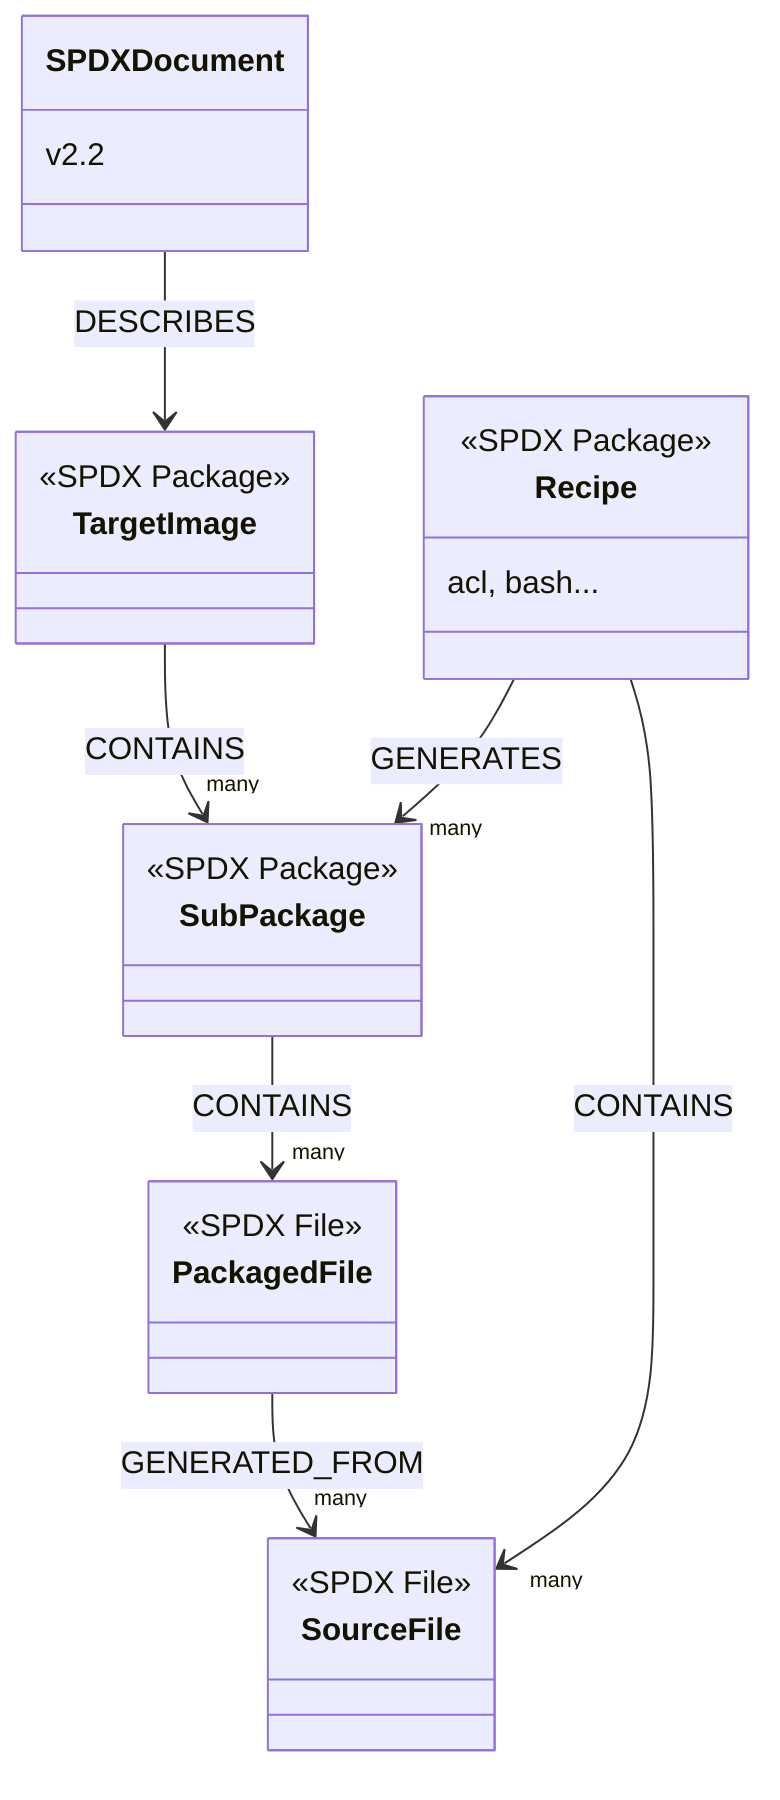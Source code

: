 classDiagram
    SPDXDocument --> TargetImage : DESCRIBES
    TargetImage --> "many" SubPackage : CONTAINS
    Recipe --> "many" SubPackage : GENERATES
    Recipe --> "many" SourceFile : CONTAINS
    SubPackage --> "many" PackagedFile : CONTAINS
    PackagedFile --> "many" SourceFile : GENERATED_FROM
    class SPDXDocument{
        v2.2
    }
    class TargetImage{
        <<SPDX Package>>
    }
    class Recipe{
        <<SPDX Package>>
        acl, bash...
    }
    class SubPackage{
        <<SPDX Package>>
    }
    class SourceFile{
        <<SPDX File>>
    }
    class PackagedFile{
        <<SPDX File>>
    }